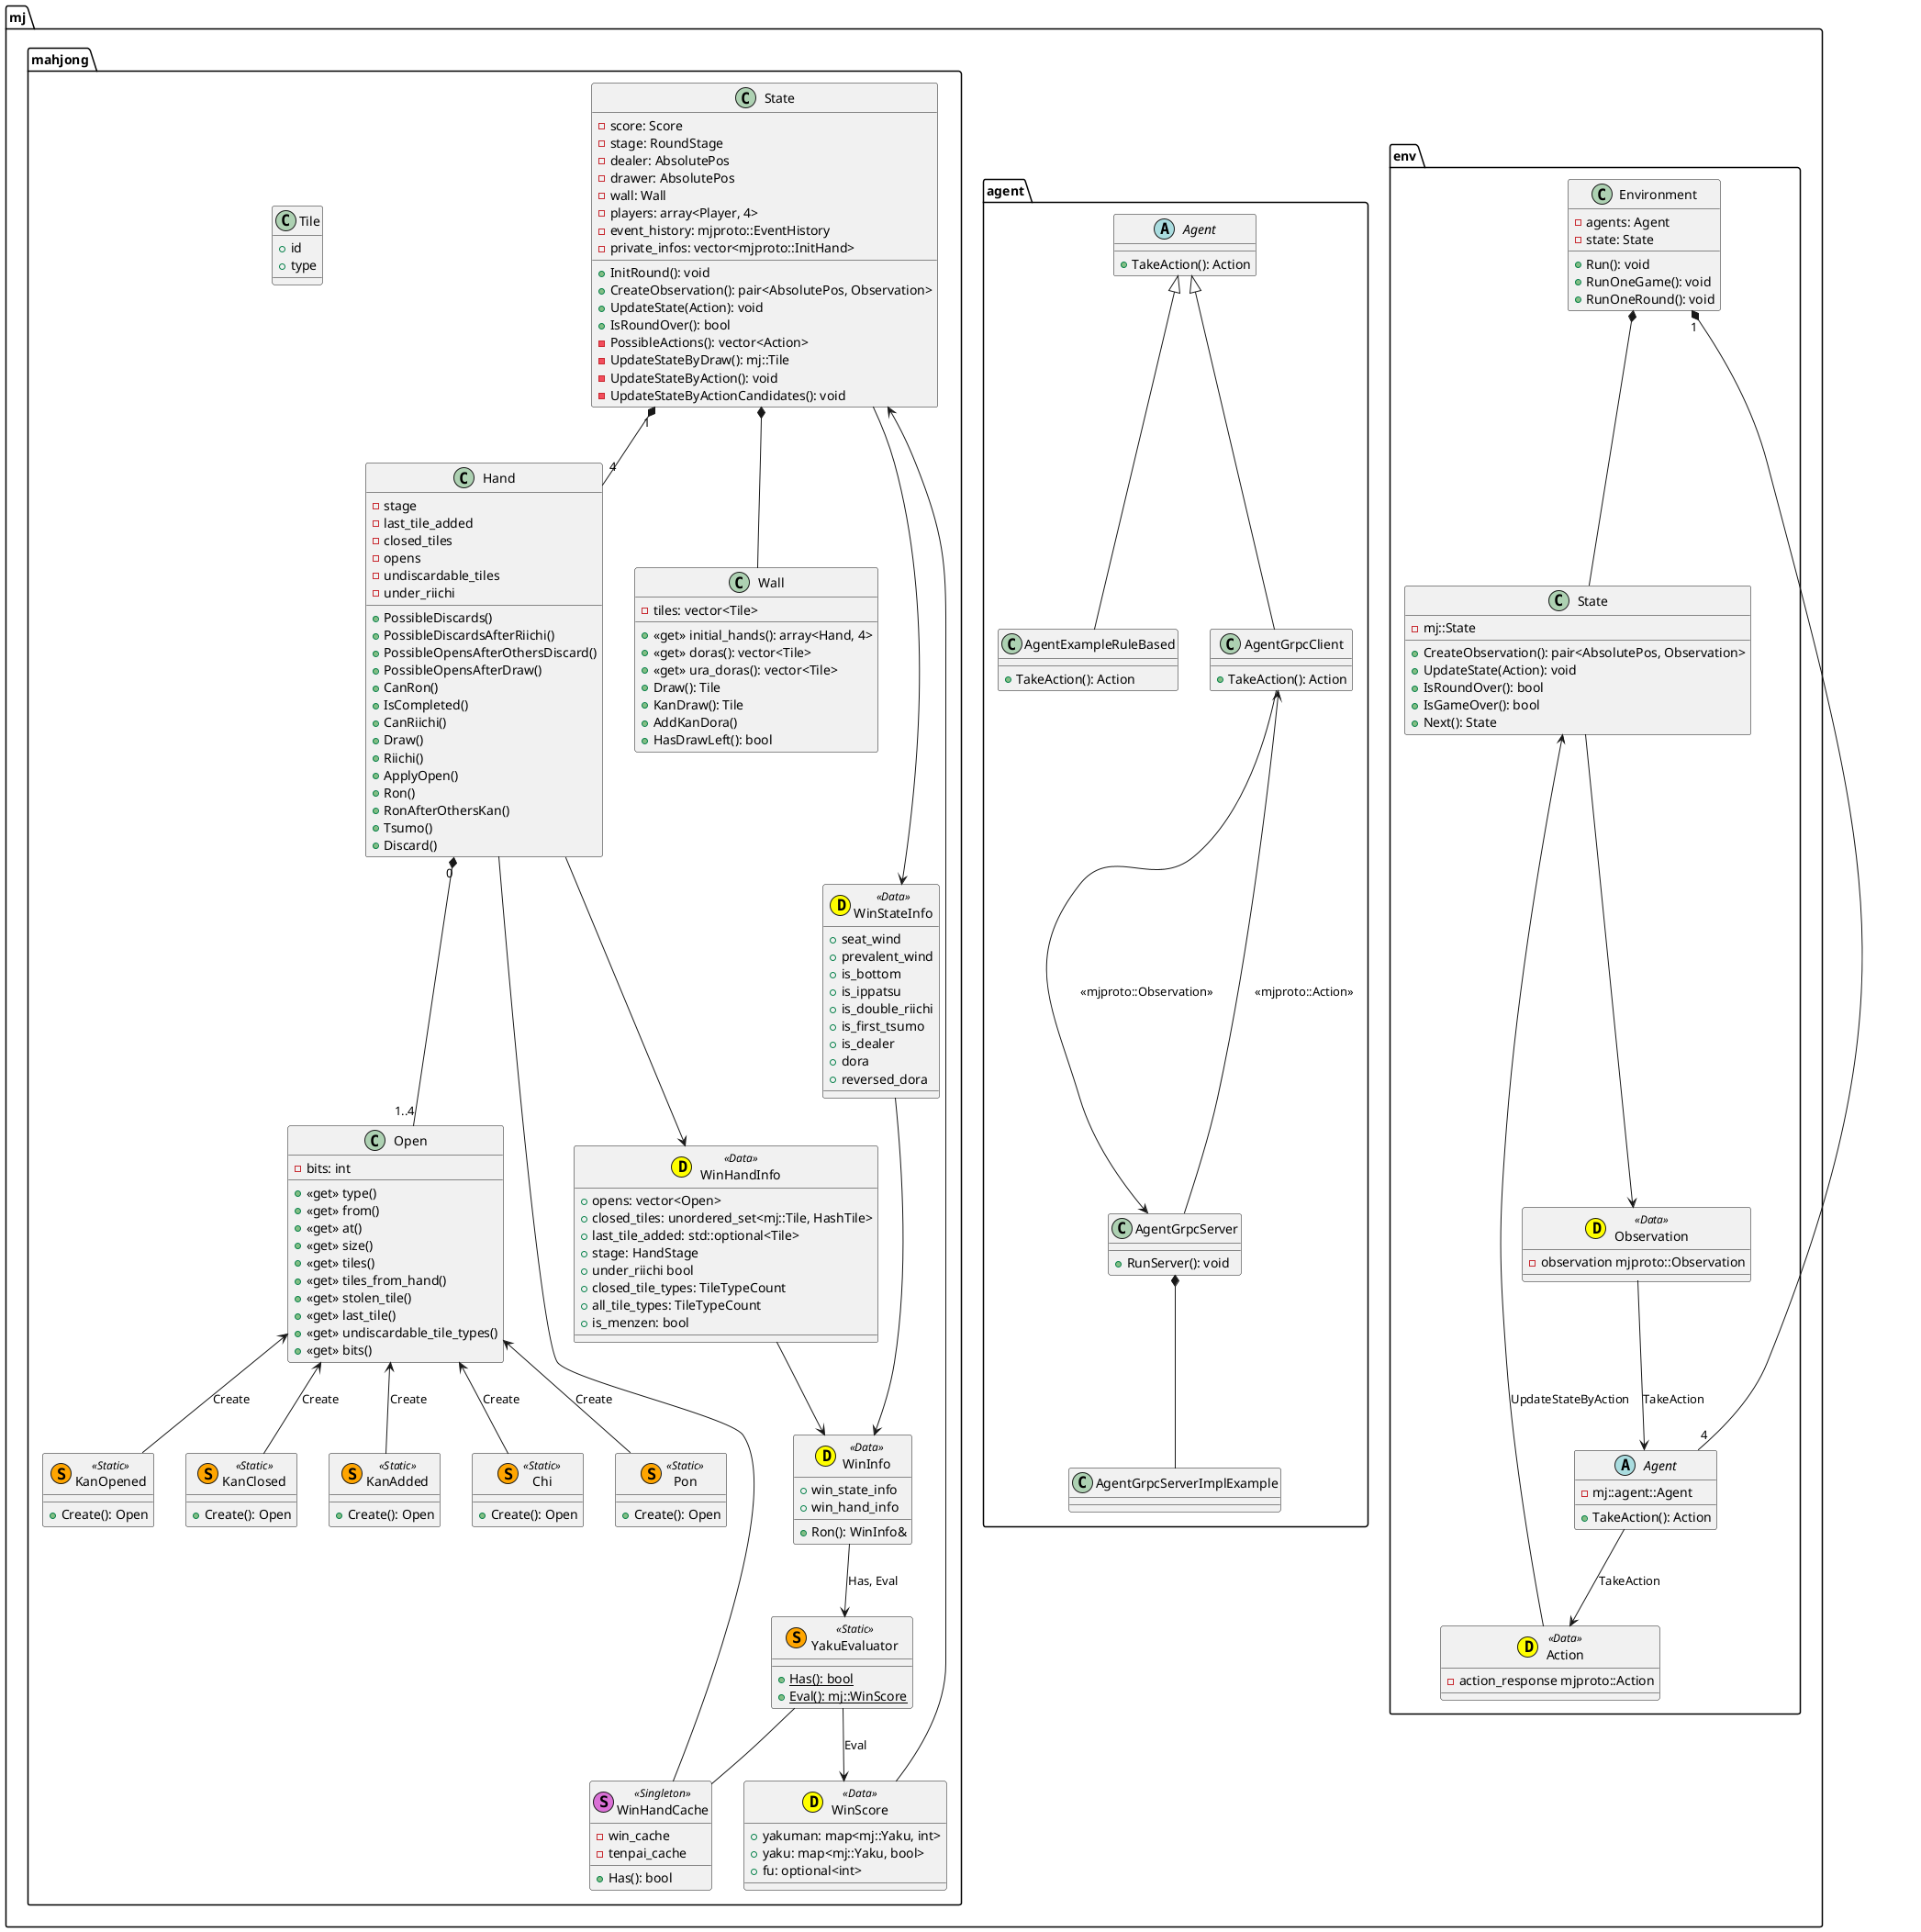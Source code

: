 @startuml

top to bottom direction

set namespaceSeparator ::

class mj::env::Environment {
    - agents: Agent
    - state: State
    + Run(): void
    + RunOneGame(): void
    + RunOneRound(): void
}

class mj::env::State {
    - mj::State
    + CreateObservation(): pair<AbsolutePos, Observation>
    + UpdateState(Action): void
    + IsRoundOver(): bool
    + IsGameOver(): bool
    + Next(): State
}

class mj::env::Observation <<(D,yellow) Data>> {
    - observation mjproto::Observation
}

class mj::env::Action <<(D,yellow) Data>> {
    - action_response mjproto::Action
}

abstract class mj::env::Agent {
    - mj::agent::Agent
    + TakeAction(): Action
}

abstract class mj::agent::Agent {
    + TakeAction(): Action
}

class mj::agent::AgentExampleRuleBased {
    + TakeAction(): Action
}

class mj::agent::AgentGrpcClient {
    + TakeAction(): Action
}

class mj::agent::AgentGrpcServer {
    + RunServer(): void
}

class mj::agent::AgentGrpcServerImplExample{

}

class mj::mahjong::State {
    - score: Score
    - stage: RoundStage
    - dealer: AbsolutePos
    - drawer: AbsolutePos
    - wall: Wall
    - players: array<Player, 4>
    - event_history: mjproto::EventHistory
    - private_infos: vector<mjproto::InitHand>
    + InitRound(): void
    + CreateObservation(): pair<AbsolutePos, Observation>
    + UpdateState(Action): void
    + IsRoundOver(): bool
    - PossibleActions(): vector<Action>
    - UpdateStateByDraw(): mj::Tile
    - UpdateStateByAction(): void
    - UpdateStateByActionCandidates(): void
}

class mj::mahjong::YakuEvaluator <<(S,orange) Static>> {
    + {static} Has(): bool
    + {static} Eval(): mj::WinScore
}

class mj::mahjong::WinHandCache <<(S,orchid) Singleton>> {
    - win_cache
    - tenpai_cache
    + Has(): bool
}

class mj::mahjong::WinStateInfo <<(D,yellow) Data>> {
    + seat_wind
    + prevalent_wind
    + is_bottom
    + is_ippatsu
    + is_double_riichi
    + is_first_tsumo
    + is_dealer
    + dora
    + reversed_dora
}

class mj::mahjong::WinInfo <<(D,yellow) Data>> {
    + win_state_info
    + win_hand_info
    + Ron(): WinInfo&
}

class mj::mahjong::WinScore <<(D,yellow) Data>> {
    + yakuman: map<mj::Yaku, int>
    + yaku: map<mj::Yaku, bool>
    + fu: optional<int>
}

class mj::mahjong::WinHandInfo <<(D,yellow) Data>> {
    + opens: vector<Open>
    + closed_tiles: unordered_set<mj::Tile, HashTile> 
    + last_tile_added: std::optional<Tile> 
    + stage: HandStage 
    + under_riichi bool 
    + closed_tile_types: TileTypeCount 
    + all_tile_types: TileTypeCount 
    + is_menzen: bool
}

class mj::mahjong::Wall {
    - tiles: vector<Tile>
    + <<get>> initial_hands(): array<Hand, 4>
    + <<get>> doras(): vector<Tile>
    + <<get>> ura_doras(): vector<Tile>
    + Draw(): Tile
    + KanDraw(): Tile
    + AddKanDora()
    + HasDrawLeft(): bool
}

class mj::mahjong::Hand {
    - stage
    - last_tile_added
    - closed_tiles
    - opens
    - undiscardable_tiles
    - under_riichi
    + PossibleDiscards()
    + PossibleDiscardsAfterRiichi()
    + PossibleOpensAfterOthersDiscard()
    + PossibleOpensAfterDraw()
    + CanRon()
    + IsCompleted()
    + CanRiichi()
    + Draw()
    + Riichi()
    + ApplyOpen()
    + Ron()
    + RonAfterOthersKan()
    + Tsumo()
    + Discard()

}

class mj::mahjong::Open {
    - bits: int
    + <<get>> type()
    + <<get>> from()
    + <<get>> at()
    + <<get>> size()
    + <<get>> tiles()
    + <<get>> tiles_from_hand()
    + <<get>> stolen_tile()
    + <<get>> last_tile()
    + <<get>> undiscardable_tile_types()
    + <<get>> bits()
}

class mj::mahjong::Chi <<(S,orange) Static>> {
    + Create(): Open
}

class mj::mahjong::Pon <<(S,orange) Static>> {
    + Create(): Open
}

class mj::mahjong::KanOpened <<(S,orange) Static>> {
    + Create(): Open
}

class mj::mahjong::KanClosed <<(S,orange) Static>> {
    + Create(): Open
}

class mj::mahjong::KanAdded <<(S,orange) Static>> {
    + Create(): Open
}

class mj::mahjong::Tile {
    + id
    + type
}

mj::env::Environment "1" *-- "4" mj::env::Agent
mj::env::Environment *-- mj::env::State 
mj::env::State <-- mj::env::Action : UpdateStateByAction
mj::env::State --> mj::env::Observation
mj::env::Observation --> mj::env::Agent : TakeAction
mj::env::Agent --> mj::env::Action : TakeAction

mj::agent::Agent <|-- mj::agent::AgentExampleRuleBased
mj::agent::Agent <|-- mj::agent::AgentGrpcClient
mj::agent::AgentGrpcClient --> mj::agent::AgentGrpcServer : <<mjproto::Observation>>
mj::agent::AgentGrpcServer --> mj::agent::AgentGrpcClient : <<mjproto::Action>>
mj::agent::AgentGrpcServer *-- mj::agent::AgentGrpcServerImplExample

mj::mahjong::State *-- mj::mahjong::Wall
mj::mahjong::State "1" *-- "4" mj::mahjong::Hand
mj::mahjong::State --> mj::mahjong::WinStateInfo


mj::mahjong::Hand "0" *-- "1..4" mj::mahjong::Open
mj::mahjong::Hand -- mj::mahjong::WinHandCache 
mj::mahjong::Hand --> mj::mahjong::WinHandInfo

mj::mahjong::Open <-- mj::mahjong::Chi : Create
mj::mahjong::Open <-- mj::mahjong::Pon : Create
mj::mahjong::Open <-- mj::mahjong::KanClosed : Create
mj::mahjong::Open <-- mj::mahjong::KanOpened : Create
mj::mahjong::Open <-- mj::mahjong::KanAdded : Create

mj::mahjong::WinHandInfo --> mj::mahjong::WinInfo
mj::mahjong::WinStateInfo --> mj::mahjong::WinInfo
mj::mahjong::WinInfo --> mj::mahjong::YakuEvaluator : Has, Eval
mj::mahjong::WinScore --> mj::mahjong::State

mj::mahjong::YakuEvaluator -- mj::mahjong::WinHandCache
mj::mahjong::YakuEvaluator --> mj::mahjong::WinScore : Eval


@enduml